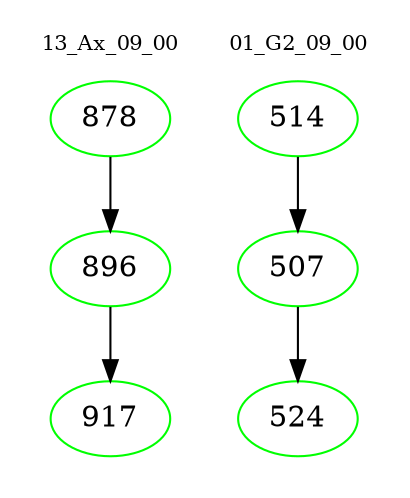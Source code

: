 digraph{
subgraph cluster_0 {
color = white
label = "13_Ax_09_00";
fontsize=10;
T0_878 [label="878", color="green"]
T0_878 -> T0_896 [color="black"]
T0_896 [label="896", color="green"]
T0_896 -> T0_917 [color="black"]
T0_917 [label="917", color="green"]
}
subgraph cluster_1 {
color = white
label = "01_G2_09_00";
fontsize=10;
T1_514 [label="514", color="green"]
T1_514 -> T1_507 [color="black"]
T1_507 [label="507", color="green"]
T1_507 -> T1_524 [color="black"]
T1_524 [label="524", color="green"]
}
}
